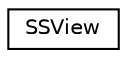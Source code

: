 digraph "Graphical Class Hierarchy"
{
  edge [fontname="Helvetica",fontsize="10",labelfontname="Helvetica",labelfontsize="10"];
  node [fontname="Helvetica",fontsize="10",shape=record];
  rankdir="LR";
  Node1 [label="SSView",height=0.2,width=0.4,color="black", fillcolor="white", style="filled",URL="$class_s_s_view.html"];
}
